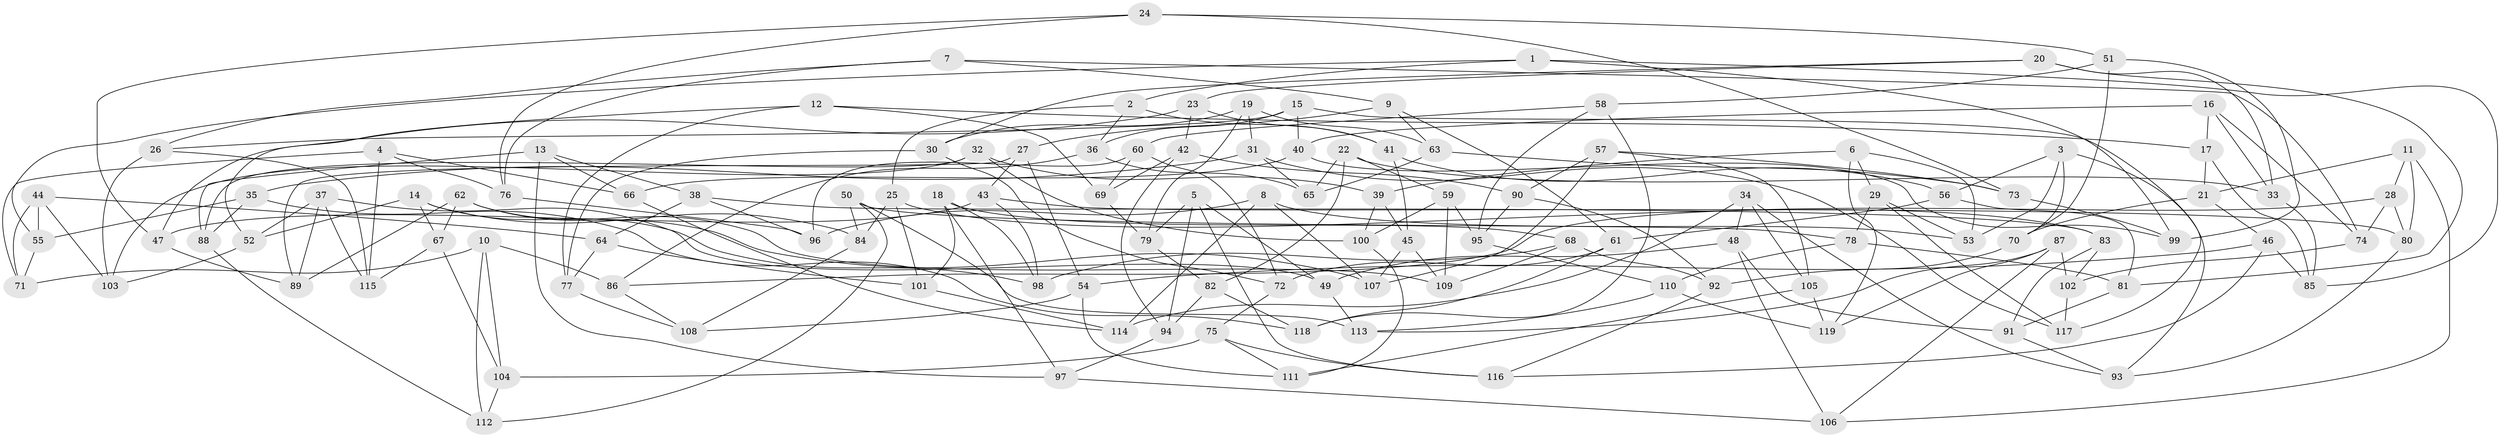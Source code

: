 // Generated by graph-tools (version 1.1) at 2025/59/03/09/25 04:59:24]
// undirected, 119 vertices, 238 edges
graph export_dot {
graph [start="1"]
  node [color=gray90,style=filled];
  1;
  2;
  3;
  4;
  5;
  6;
  7;
  8;
  9;
  10;
  11;
  12;
  13;
  14;
  15;
  16;
  17;
  18;
  19;
  20;
  21;
  22;
  23;
  24;
  25;
  26;
  27;
  28;
  29;
  30;
  31;
  32;
  33;
  34;
  35;
  36;
  37;
  38;
  39;
  40;
  41;
  42;
  43;
  44;
  45;
  46;
  47;
  48;
  49;
  50;
  51;
  52;
  53;
  54;
  55;
  56;
  57;
  58;
  59;
  60;
  61;
  62;
  63;
  64;
  65;
  66;
  67;
  68;
  69;
  70;
  71;
  72;
  73;
  74;
  75;
  76;
  77;
  78;
  79;
  80;
  81;
  82;
  83;
  84;
  85;
  86;
  87;
  88;
  89;
  90;
  91;
  92;
  93;
  94;
  95;
  96;
  97;
  98;
  99;
  100;
  101;
  102;
  103;
  104;
  105;
  106;
  107;
  108;
  109;
  110;
  111;
  112;
  113;
  114;
  115;
  116;
  117;
  118;
  119;
  1 -- 55;
  1 -- 2;
  1 -- 99;
  1 -- 85;
  2 -- 41;
  2 -- 25;
  2 -- 36;
  3 -- 53;
  3 -- 56;
  3 -- 93;
  3 -- 70;
  4 -- 66;
  4 -- 115;
  4 -- 76;
  4 -- 71;
  5 -- 116;
  5 -- 49;
  5 -- 79;
  5 -- 94;
  6 -- 53;
  6 -- 39;
  6 -- 29;
  6 -- 119;
  7 -- 9;
  7 -- 76;
  7 -- 74;
  7 -- 26;
  8 -- 96;
  8 -- 114;
  8 -- 53;
  8 -- 107;
  9 -- 61;
  9 -- 63;
  9 -- 27;
  10 -- 104;
  10 -- 86;
  10 -- 112;
  10 -- 71;
  11 -- 80;
  11 -- 21;
  11 -- 106;
  11 -- 28;
  12 -- 69;
  12 -- 17;
  12 -- 52;
  12 -- 77;
  13 -- 38;
  13 -- 97;
  13 -- 88;
  13 -- 66;
  14 -- 84;
  14 -- 98;
  14 -- 67;
  14 -- 52;
  15 -- 26;
  15 -- 40;
  15 -- 117;
  15 -- 36;
  16 -- 17;
  16 -- 33;
  16 -- 40;
  16 -- 74;
  17 -- 85;
  17 -- 21;
  18 -- 97;
  18 -- 98;
  18 -- 101;
  18 -- 68;
  19 -- 79;
  19 -- 63;
  19 -- 30;
  19 -- 31;
  20 -- 33;
  20 -- 23;
  20 -- 81;
  20 -- 30;
  21 -- 46;
  21 -- 70;
  22 -- 59;
  22 -- 82;
  22 -- 65;
  22 -- 33;
  23 -- 47;
  23 -- 42;
  23 -- 41;
  24 -- 47;
  24 -- 51;
  24 -- 73;
  24 -- 76;
  25 -- 84;
  25 -- 83;
  25 -- 101;
  26 -- 115;
  26 -- 103;
  27 -- 54;
  27 -- 89;
  27 -- 43;
  28 -- 86;
  28 -- 74;
  28 -- 80;
  29 -- 78;
  29 -- 117;
  29 -- 53;
  30 -- 72;
  30 -- 77;
  31 -- 65;
  31 -- 35;
  31 -- 117;
  32 -- 103;
  32 -- 88;
  32 -- 100;
  32 -- 39;
  33 -- 85;
  34 -- 48;
  34 -- 105;
  34 -- 93;
  34 -- 114;
  35 -- 88;
  35 -- 118;
  35 -- 55;
  36 -- 86;
  36 -- 65;
  37 -- 115;
  37 -- 52;
  37 -- 89;
  37 -- 49;
  38 -- 96;
  38 -- 83;
  38 -- 64;
  39 -- 45;
  39 -- 100;
  40 -- 66;
  40 -- 99;
  41 -- 45;
  41 -- 56;
  42 -- 69;
  42 -- 94;
  42 -- 90;
  43 -- 98;
  43 -- 80;
  43 -- 47;
  44 -- 71;
  44 -- 103;
  44 -- 64;
  44 -- 55;
  45 -- 107;
  45 -- 109;
  46 -- 116;
  46 -- 54;
  46 -- 85;
  47 -- 89;
  48 -- 91;
  48 -- 106;
  48 -- 49;
  49 -- 113;
  50 -- 84;
  50 -- 112;
  50 -- 113;
  50 -- 78;
  51 -- 70;
  51 -- 99;
  51 -- 58;
  52 -- 103;
  54 -- 111;
  54 -- 108;
  55 -- 71;
  56 -- 61;
  56 -- 81;
  57 -- 107;
  57 -- 73;
  57 -- 90;
  57 -- 105;
  58 -- 95;
  58 -- 60;
  58 -- 118;
  59 -- 95;
  59 -- 100;
  59 -- 109;
  60 -- 69;
  60 -- 72;
  60 -- 96;
  61 -- 72;
  61 -- 118;
  62 -- 107;
  62 -- 109;
  62 -- 67;
  62 -- 89;
  63 -- 65;
  63 -- 73;
  64 -- 101;
  64 -- 77;
  66 -- 114;
  67 -- 115;
  67 -- 104;
  68 -- 98;
  68 -- 109;
  68 -- 92;
  69 -- 79;
  70 -- 92;
  72 -- 75;
  73 -- 99;
  74 -- 102;
  75 -- 111;
  75 -- 116;
  75 -- 104;
  76 -- 96;
  77 -- 108;
  78 -- 81;
  78 -- 110;
  79 -- 82;
  80 -- 93;
  81 -- 91;
  82 -- 118;
  82 -- 94;
  83 -- 102;
  83 -- 91;
  84 -- 108;
  86 -- 108;
  87 -- 106;
  87 -- 119;
  87 -- 102;
  87 -- 113;
  88 -- 112;
  90 -- 95;
  90 -- 92;
  91 -- 93;
  92 -- 116;
  94 -- 97;
  95 -- 110;
  97 -- 106;
  100 -- 111;
  101 -- 114;
  102 -- 117;
  104 -- 112;
  105 -- 119;
  105 -- 111;
  110 -- 119;
  110 -- 113;
}
